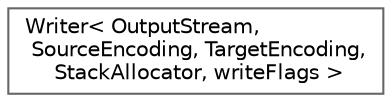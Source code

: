 digraph "Graphical Class Hierarchy"
{
 // LATEX_PDF_SIZE
  bgcolor="transparent";
  edge [fontname=Helvetica,fontsize=10,labelfontname=Helvetica,labelfontsize=10];
  node [fontname=Helvetica,fontsize=10,shape=box,height=0.2,width=0.4];
  rankdir="LR";
  Node0 [id="Node000000",label="Writer\< OutputStream,\l SourceEncoding, TargetEncoding,\l StackAllocator, writeFlags \>",height=0.2,width=0.4,color="grey40", fillcolor="white", style="filled",URL="$class_writer.html",tooltip="JSON writer."];
}
